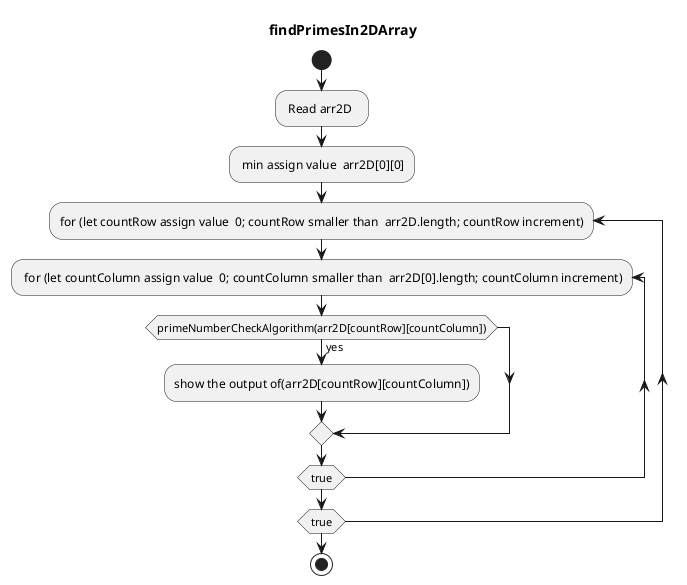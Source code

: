 
@startuml findPrimesIn2DArray
title findPrimesIn2DArray
start
: Read arr2D  ;
: min assign value  arr2D[0][0];
repeat:for (let countRow assign value  0; countRow smaller than  arr2D.length; countRow increment)   
    repeat: for (let countColumn assign value  0; countColumn smaller than  arr2D[0].length; countColumn increment)   
    if (primeNumberCheckAlgorithm(arr2D[countRow][countColumn])) then (yes ) 
        :show the output of(arr2D[countRow][countColumn]);
    endif 
repeat while(true)
repeat while(true)
stop
@enduml